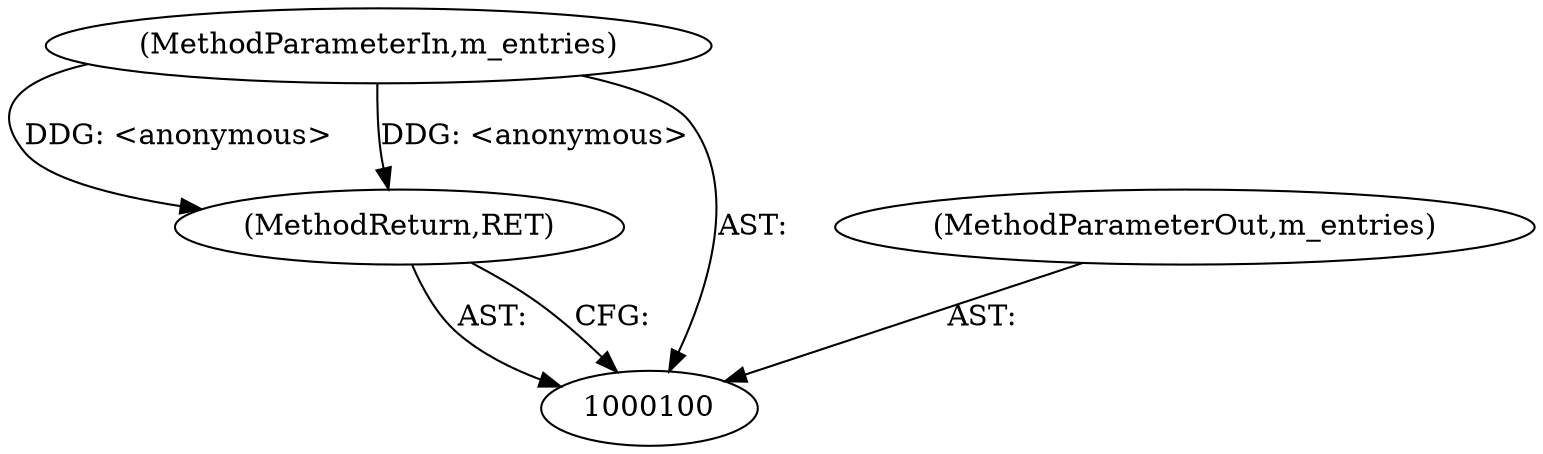 digraph "0_Android_04839626ed859623901ebd3a5fd483982186b59d_100" {
"1000103" [label="(MethodReturn,RET)"];
"1000101" [label="(MethodParameterIn,m_entries)"];
"1000113" [label="(MethodParameterOut,m_entries)"];
"1000103" -> "1000100"  [label="AST: "];
"1000103" -> "1000100"  [label="CFG: "];
"1000101" -> "1000103"  [label="DDG: <anonymous>"];
"1000101" -> "1000100"  [label="AST: "];
"1000101" -> "1000103"  [label="DDG: <anonymous>"];
"1000113" -> "1000100"  [label="AST: "];
}
